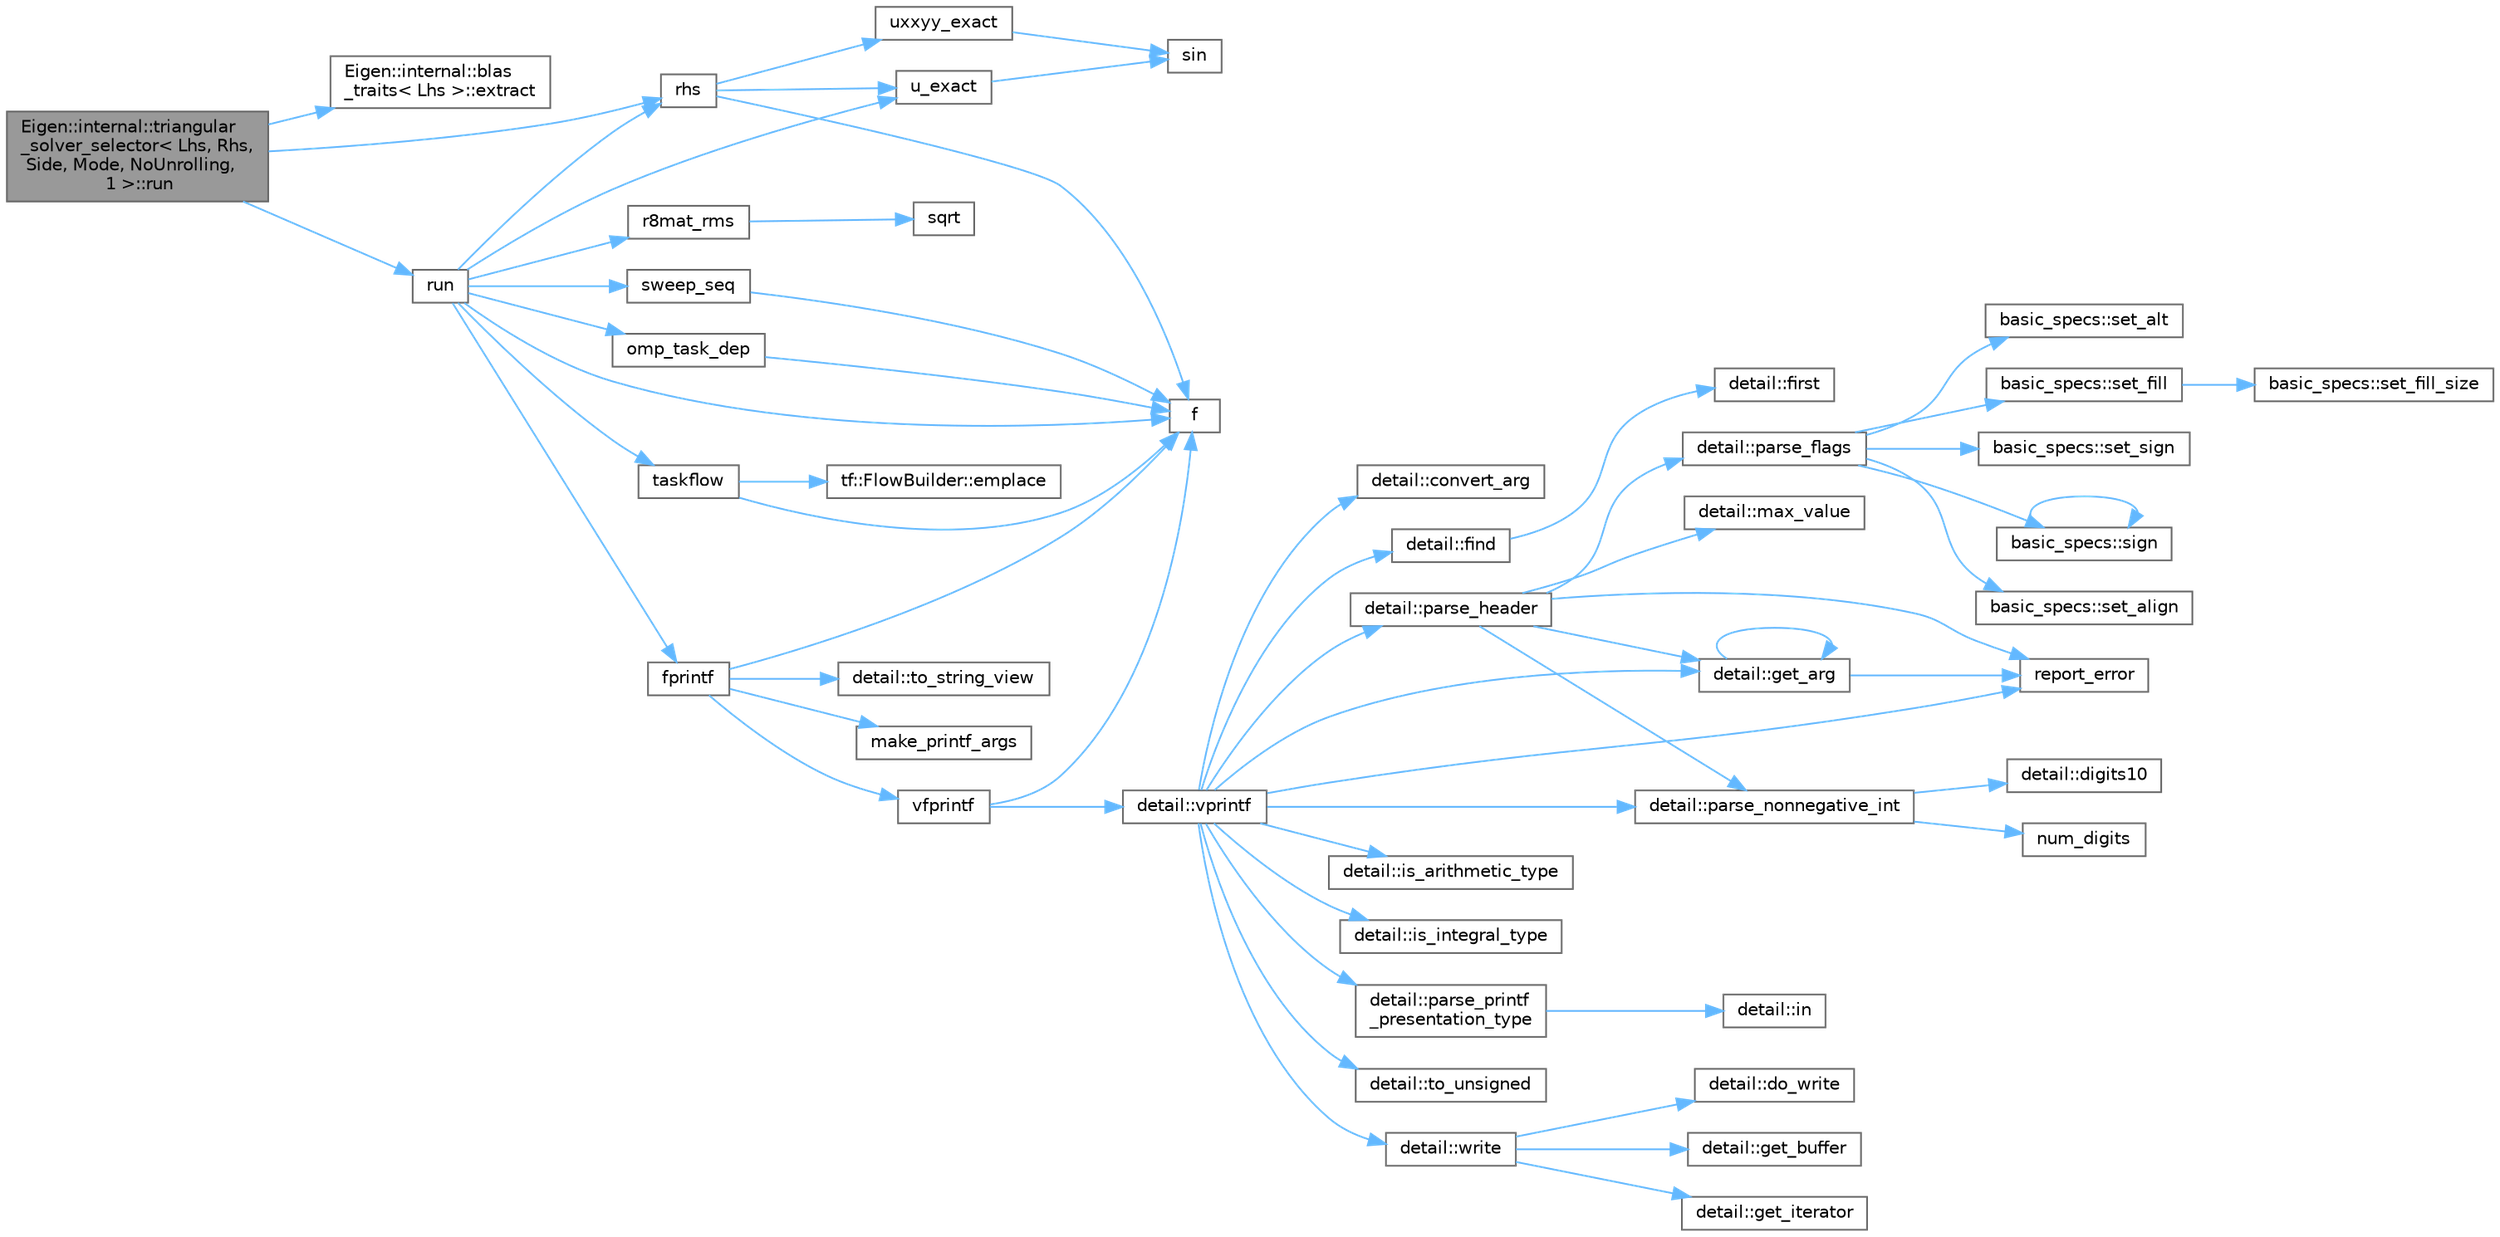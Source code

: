 digraph "Eigen::internal::triangular_solver_selector&lt; Lhs, Rhs, Side, Mode, NoUnrolling, 1 &gt;::run"
{
 // LATEX_PDF_SIZE
  bgcolor="transparent";
  edge [fontname=Helvetica,fontsize=10,labelfontname=Helvetica,labelfontsize=10];
  node [fontname=Helvetica,fontsize=10,shape=box,height=0.2,width=0.4];
  rankdir="LR";
  Node1 [id="Node000001",label="Eigen::internal::triangular\l_solver_selector\< Lhs, Rhs,\l Side, Mode, NoUnrolling,\l 1 \>::run",height=0.2,width=0.4,color="gray40", fillcolor="grey60", style="filled", fontcolor="black",tooltip=" "];
  Node1 -> Node2 [id="edge60_Node000001_Node000002",color="steelblue1",style="solid",tooltip=" "];
  Node2 [id="Node000002",label="Eigen::internal::blas\l_traits\< Lhs \>::extract",height=0.2,width=0.4,color="grey40", fillcolor="white", style="filled",URL="$struct_eigen_1_1internal_1_1blas__traits.html#a05d6cd2ebeac5e92aee45db28b416023",tooltip=" "];
  Node1 -> Node3 [id="edge61_Node000001_Node000003",color="steelblue1",style="solid",tooltip=" "];
  Node3 [id="Node000003",label="rhs",height=0.2,width=0.4,color="grey40", fillcolor="white", style="filled",URL="$poisson_8cpp.html#a38c677f5cc4e47bc7505aef707c1bb83",tooltip=" "];
  Node3 -> Node4 [id="edge62_Node000003_Node000004",color="steelblue1",style="solid",tooltip=" "];
  Node4 [id="Node000004",label="f",height=0.2,width=0.4,color="grey40", fillcolor="white", style="filled",URL="$cxx11__tensor__map_8cpp.html#a7f507fea02198f6cb81c86640c7b1a4e",tooltip=" "];
  Node3 -> Node5 [id="edge63_Node000003_Node000005",color="steelblue1",style="solid",tooltip=" "];
  Node5 [id="Node000005",label="u_exact",height=0.2,width=0.4,color="grey40", fillcolor="white", style="filled",URL="$poisson_8cpp.html#a06fc16c4676f839f8de736a6791b6862",tooltip=" "];
  Node5 -> Node6 [id="edge64_Node000005_Node000006",color="steelblue1",style="solid",tooltip=" "];
  Node6 [id="Node000006",label="sin",height=0.2,width=0.4,color="grey40", fillcolor="white", style="filled",URL="$_array_cwise_unary_ops_8h.html#a9cfb0ea58bd813510a9e2db18a5e49f0",tooltip=" "];
  Node3 -> Node7 [id="edge65_Node000003_Node000007",color="steelblue1",style="solid",tooltip=" "];
  Node7 [id="Node000007",label="uxxyy_exact",height=0.2,width=0.4,color="grey40", fillcolor="white", style="filled",URL="$poisson_8cpp.html#a557a61cf12d143424a35123b14048a22",tooltip=" "];
  Node7 -> Node6 [id="edge66_Node000007_Node000006",color="steelblue1",style="solid",tooltip=" "];
  Node1 -> Node8 [id="edge67_Node000001_Node000008",color="steelblue1",style="solid",tooltip=" "];
  Node8 [id="Node000008",label="run",height=0.2,width=0.4,color="grey40", fillcolor="white", style="filled",URL="$poisson_8cpp.html#ae12af222b820baf64e953be588c5bbbe",tooltip=" "];
  Node8 -> Node4 [id="edge68_Node000008_Node000004",color="steelblue1",style="solid",tooltip=" "];
  Node8 -> Node9 [id="edge69_Node000008_Node000009",color="steelblue1",style="solid",tooltip=" "];
  Node9 [id="Node000009",label="fprintf",height=0.2,width=0.4,color="grey40", fillcolor="white", style="filled",URL="$printf_8h.html#a9f315126362cae9675de1642105e631e",tooltip=" "];
  Node9 -> Node4 [id="edge70_Node000009_Node000004",color="steelblue1",style="solid",tooltip=" "];
  Node9 -> Node10 [id="edge71_Node000009_Node000010",color="steelblue1",style="solid",tooltip=" "];
  Node10 [id="Node000010",label="make_printf_args",height=0.2,width=0.4,color="grey40", fillcolor="white", style="filled",URL="$printf_8h.html#a27dcc0efcda04388971dbea3c875f122",tooltip=" "];
  Node9 -> Node11 [id="edge72_Node000009_Node000011",color="steelblue1",style="solid",tooltip=" "];
  Node11 [id="Node000011",label="detail::to_string_view",height=0.2,width=0.4,color="grey40", fillcolor="white", style="filled",URL="$namespacedetail.html#abeae79fa3e1eded2d8fbd56cc9f0960e",tooltip=" "];
  Node9 -> Node12 [id="edge73_Node000009_Node000012",color="steelblue1",style="solid",tooltip=" "];
  Node12 [id="Node000012",label="vfprintf",height=0.2,width=0.4,color="grey40", fillcolor="white", style="filled",URL="$printf_8h.html#abb30aad964fc771fb52cf3ad88649df2",tooltip=" "];
  Node12 -> Node4 [id="edge74_Node000012_Node000004",color="steelblue1",style="solid",tooltip=" "];
  Node12 -> Node13 [id="edge75_Node000012_Node000013",color="steelblue1",style="solid",tooltip=" "];
  Node13 [id="Node000013",label="detail::vprintf",height=0.2,width=0.4,color="grey40", fillcolor="white", style="filled",URL="$namespacedetail.html#a1c8c2218e4c822aa8f743fb9c573717f",tooltip=" "];
  Node13 -> Node14 [id="edge76_Node000013_Node000014",color="steelblue1",style="solid",tooltip=" "];
  Node14 [id="Node000014",label="detail::convert_arg",height=0.2,width=0.4,color="grey40", fillcolor="white", style="filled",URL="$namespacedetail.html#a03c11572c9a664266d6925f327dec7f3",tooltip=" "];
  Node13 -> Node15 [id="edge77_Node000013_Node000015",color="steelblue1",style="solid",tooltip=" "];
  Node15 [id="Node000015",label="detail::find",height=0.2,width=0.4,color="grey40", fillcolor="white", style="filled",URL="$namespacedetail.html#a6b71952fab3dc32f3edb2c3e9811d8d9",tooltip=" "];
  Node15 -> Node16 [id="edge78_Node000015_Node000016",color="steelblue1",style="solid",tooltip=" "];
  Node16 [id="Node000016",label="detail::first",height=0.2,width=0.4,color="grey40", fillcolor="white", style="filled",URL="$namespacedetail.html#a02319a3deb124802b88b61f85987df5e",tooltip=" "];
  Node13 -> Node17 [id="edge79_Node000013_Node000017",color="steelblue1",style="solid",tooltip=" "];
  Node17 [id="Node000017",label="detail::get_arg",height=0.2,width=0.4,color="grey40", fillcolor="white", style="filled",URL="$namespacedetail.html#a342ef250e45bd09b2ef666b6fae1c355",tooltip=" "];
  Node17 -> Node17 [id="edge80_Node000017_Node000017",color="steelblue1",style="solid",tooltip=" "];
  Node17 -> Node18 [id="edge81_Node000017_Node000018",color="steelblue1",style="solid",tooltip=" "];
  Node18 [id="Node000018",label="report_error",height=0.2,width=0.4,color="grey40", fillcolor="white", style="filled",URL="$format-inl_8h.html#a5555893692b00b61b3886349332fd01f",tooltip=" "];
  Node13 -> Node19 [id="edge82_Node000013_Node000019",color="steelblue1",style="solid",tooltip=" "];
  Node19 [id="Node000019",label="detail::is_arithmetic_type",height=0.2,width=0.4,color="grey40", fillcolor="white", style="filled",URL="$namespacedetail.html#a802c50a56a3495fdab6020b375ba1389",tooltip=" "];
  Node13 -> Node20 [id="edge83_Node000013_Node000020",color="steelblue1",style="solid",tooltip=" "];
  Node20 [id="Node000020",label="detail::is_integral_type",height=0.2,width=0.4,color="grey40", fillcolor="white", style="filled",URL="$namespacedetail.html#a2a60f8d1bee41b803f43fc42b707b5d1",tooltip=" "];
  Node13 -> Node21 [id="edge84_Node000013_Node000021",color="steelblue1",style="solid",tooltip=" "];
  Node21 [id="Node000021",label="detail::parse_header",height=0.2,width=0.4,color="grey40", fillcolor="white", style="filled",URL="$namespacedetail.html#afc9d93e58b8edb8077f8bc8eee7f4035",tooltip=" "];
  Node21 -> Node17 [id="edge85_Node000021_Node000017",color="steelblue1",style="solid",tooltip=" "];
  Node21 -> Node22 [id="edge86_Node000021_Node000022",color="steelblue1",style="solid",tooltip=" "];
  Node22 [id="Node000022",label="detail::max_value",height=0.2,width=0.4,color="grey40", fillcolor="white", style="filled",URL="$namespacedetail.html#a45c2130c44ebe54179eafcee3cda2bfb",tooltip=" "];
  Node21 -> Node23 [id="edge87_Node000021_Node000023",color="steelblue1",style="solid",tooltip=" "];
  Node23 [id="Node000023",label="detail::parse_flags",height=0.2,width=0.4,color="grey40", fillcolor="white", style="filled",URL="$namespacedetail.html#a4213daed116a37e1767881da51238261",tooltip=" "];
  Node23 -> Node24 [id="edge88_Node000023_Node000024",color="steelblue1",style="solid",tooltip=" "];
  Node24 [id="Node000024",label="basic_specs::set_align",height=0.2,width=0.4,color="grey40", fillcolor="white", style="filled",URL="$classbasic__specs.html#ad73b6f854341aaabc744bf54e6ea6af6",tooltip=" "];
  Node23 -> Node25 [id="edge89_Node000023_Node000025",color="steelblue1",style="solid",tooltip=" "];
  Node25 [id="Node000025",label="basic_specs::set_alt",height=0.2,width=0.4,color="grey40", fillcolor="white", style="filled",URL="$classbasic__specs.html#a5f10314706a8a3d579f882f30d283b61",tooltip=" "];
  Node23 -> Node26 [id="edge90_Node000023_Node000026",color="steelblue1",style="solid",tooltip=" "];
  Node26 [id="Node000026",label="basic_specs::set_fill",height=0.2,width=0.4,color="grey40", fillcolor="white", style="filled",URL="$classbasic__specs.html#a1600987fb39fed5dfdac21b218061a9e",tooltip=" "];
  Node26 -> Node27 [id="edge91_Node000026_Node000027",color="steelblue1",style="solid",tooltip=" "];
  Node27 [id="Node000027",label="basic_specs::set_fill_size",height=0.2,width=0.4,color="grey40", fillcolor="white", style="filled",URL="$classbasic__specs.html#a4b36db5ad1e38169bd6653635d5e69cd",tooltip=" "];
  Node23 -> Node28 [id="edge92_Node000023_Node000028",color="steelblue1",style="solid",tooltip=" "];
  Node28 [id="Node000028",label="basic_specs::set_sign",height=0.2,width=0.4,color="grey40", fillcolor="white", style="filled",URL="$classbasic__specs.html#a7020ec66ba6918727e4102567c5c731a",tooltip=" "];
  Node23 -> Node29 [id="edge93_Node000023_Node000029",color="steelblue1",style="solid",tooltip=" "];
  Node29 [id="Node000029",label="basic_specs::sign",height=0.2,width=0.4,color="grey40", fillcolor="white", style="filled",URL="$classbasic__specs.html#a380e6ff33a8ae05e3ef479bf95696ad2",tooltip=" "];
  Node29 -> Node29 [id="edge94_Node000029_Node000029",color="steelblue1",style="solid",tooltip=" "];
  Node21 -> Node30 [id="edge95_Node000021_Node000030",color="steelblue1",style="solid",tooltip=" "];
  Node30 [id="Node000030",label="detail::parse_nonnegative_int",height=0.2,width=0.4,color="grey40", fillcolor="white", style="filled",URL="$namespacedetail.html#a338caba782225e115a9902d4d0835f5f",tooltip=" "];
  Node30 -> Node31 [id="edge96_Node000030_Node000031",color="steelblue1",style="solid",tooltip=" "];
  Node31 [id="Node000031",label="detail::digits10",height=0.2,width=0.4,color="grey40", fillcolor="white", style="filled",URL="$namespacedetail.html#a3a043db05db2d07deb2d98ba2d04b4eb",tooltip=" "];
  Node30 -> Node32 [id="edge97_Node000030_Node000032",color="steelblue1",style="solid",tooltip=" "];
  Node32 [id="Node000032",label="num_digits",height=0.2,width=0.4,color="grey40", fillcolor="white", style="filled",URL="$_sequence_8c.html#aa16e8c03d098498ad9c8839cf2c48044",tooltip=" "];
  Node21 -> Node18 [id="edge98_Node000021_Node000018",color="steelblue1",style="solid",tooltip=" "];
  Node13 -> Node30 [id="edge99_Node000013_Node000030",color="steelblue1",style="solid",tooltip=" "];
  Node13 -> Node33 [id="edge100_Node000013_Node000033",color="steelblue1",style="solid",tooltip=" "];
  Node33 [id="Node000033",label="detail::parse_printf\l_presentation_type",height=0.2,width=0.4,color="grey40", fillcolor="white", style="filled",URL="$namespacedetail.html#aa2cb095169b23e3a66260ad7078f44cc",tooltip=" "];
  Node33 -> Node34 [id="edge101_Node000033_Node000034",color="steelblue1",style="solid",tooltip=" "];
  Node34 [id="Node000034",label="detail::in",height=0.2,width=0.4,color="grey40", fillcolor="white", style="filled",URL="$namespacedetail.html#a52a5e2ed06c229dcf95ea5c46d48d05e",tooltip=" "];
  Node13 -> Node18 [id="edge102_Node000013_Node000018",color="steelblue1",style="solid",tooltip=" "];
  Node13 -> Node35 [id="edge103_Node000013_Node000035",color="steelblue1",style="solid",tooltip=" "];
  Node35 [id="Node000035",label="detail::to_unsigned",height=0.2,width=0.4,color="grey40", fillcolor="white", style="filled",URL="$namespacedetail.html#a4855e668246c731a97484efc329f2aac",tooltip=" "];
  Node13 -> Node36 [id="edge104_Node000013_Node000036",color="steelblue1",style="solid",tooltip=" "];
  Node36 [id="Node000036",label="detail::write",height=0.2,width=0.4,color="grey40", fillcolor="white", style="filled",URL="$namespacedetail.html#a29dacf26eedc9e3575fb57329a5ca0a3",tooltip=" "];
  Node36 -> Node37 [id="edge105_Node000036_Node000037",color="steelblue1",style="solid",tooltip=" "];
  Node37 [id="Node000037",label="detail::do_write",height=0.2,width=0.4,color="grey40", fillcolor="white", style="filled",URL="$namespacedetail.html#a5007cc441bd246a9096070c10d1ea683",tooltip=" "];
  Node36 -> Node38 [id="edge106_Node000036_Node000038",color="steelblue1",style="solid",tooltip=" "];
  Node38 [id="Node000038",label="detail::get_buffer",height=0.2,width=0.4,color="grey40", fillcolor="white", style="filled",URL="$namespacedetail.html#ad803bb19df422bc4c4f92d75c7564437",tooltip=" "];
  Node36 -> Node39 [id="edge107_Node000036_Node000039",color="steelblue1",style="solid",tooltip=" "];
  Node39 [id="Node000039",label="detail::get_iterator",height=0.2,width=0.4,color="grey40", fillcolor="white", style="filled",URL="$namespacedetail.html#a05e3e231207d3f28f83261c2e7ad2fe5",tooltip=" "];
  Node8 -> Node40 [id="edge108_Node000008_Node000040",color="steelblue1",style="solid",tooltip=" "];
  Node40 [id="Node000040",label="omp_task_dep",height=0.2,width=0.4,color="grey40", fillcolor="white", style="filled",URL="$sandbox_2jacobi_2omp_8cpp.html#a38bf89bca3b11a9eeb57dd07cfd38630",tooltip=" "];
  Node40 -> Node4 [id="edge109_Node000040_Node000004",color="steelblue1",style="solid",tooltip=" "];
  Node8 -> Node41 [id="edge110_Node000008_Node000041",color="steelblue1",style="solid",tooltip=" "];
  Node41 [id="Node000041",label="r8mat_rms",height=0.2,width=0.4,color="grey40", fillcolor="white", style="filled",URL="$poisson_8cpp.html#a1314a15604ecb29a615e689872f32657",tooltip=" "];
  Node41 -> Node42 [id="edge111_Node000041_Node000042",color="steelblue1",style="solid",tooltip=" "];
  Node42 [id="Node000042",label="sqrt",height=0.2,width=0.4,color="grey40", fillcolor="white", style="filled",URL="$_array_cwise_unary_ops_8h.html#a656b9217a2fcb6de59dc8d1eb3079cc7",tooltip=" "];
  Node8 -> Node3 [id="edge112_Node000008_Node000003",color="steelblue1",style="solid",tooltip=" "];
  Node8 -> Node43 [id="edge113_Node000008_Node000043",color="steelblue1",style="solid",tooltip=" "];
  Node43 [id="Node000043",label="sweep_seq",height=0.2,width=0.4,color="grey40", fillcolor="white", style="filled",URL="$poisson_8hpp.html#a263e0f774ef013be333712ca3915448a",tooltip=" "];
  Node43 -> Node4 [id="edge114_Node000043_Node000004",color="steelblue1",style="solid",tooltip=" "];
  Node8 -> Node44 [id="edge115_Node000008_Node000044",color="steelblue1",style="solid",tooltip=" "];
  Node44 [id="Node000044",label="taskflow",height=0.2,width=0.4,color="grey40", fillcolor="white", style="filled",URL="$sandbox_2jacobi_2taskflow_8cpp.html#a47af48e377b7c0ac855c12acd5b69b1e",tooltip=" "];
  Node44 -> Node45 [id="edge116_Node000044_Node000045",color="steelblue1",style="solid",tooltip=" "];
  Node45 [id="Node000045",label="tf::FlowBuilder::emplace",height=0.2,width=0.4,color="grey40", fillcolor="white", style="filled",URL="$classtf_1_1_flow_builder.html#a60d7a666cab71ecfa3010b2efb0d6b57",tooltip="creates a static task"];
  Node44 -> Node4 [id="edge117_Node000044_Node000004",color="steelblue1",style="solid",tooltip=" "];
  Node8 -> Node5 [id="edge118_Node000008_Node000005",color="steelblue1",style="solid",tooltip=" "];
}

